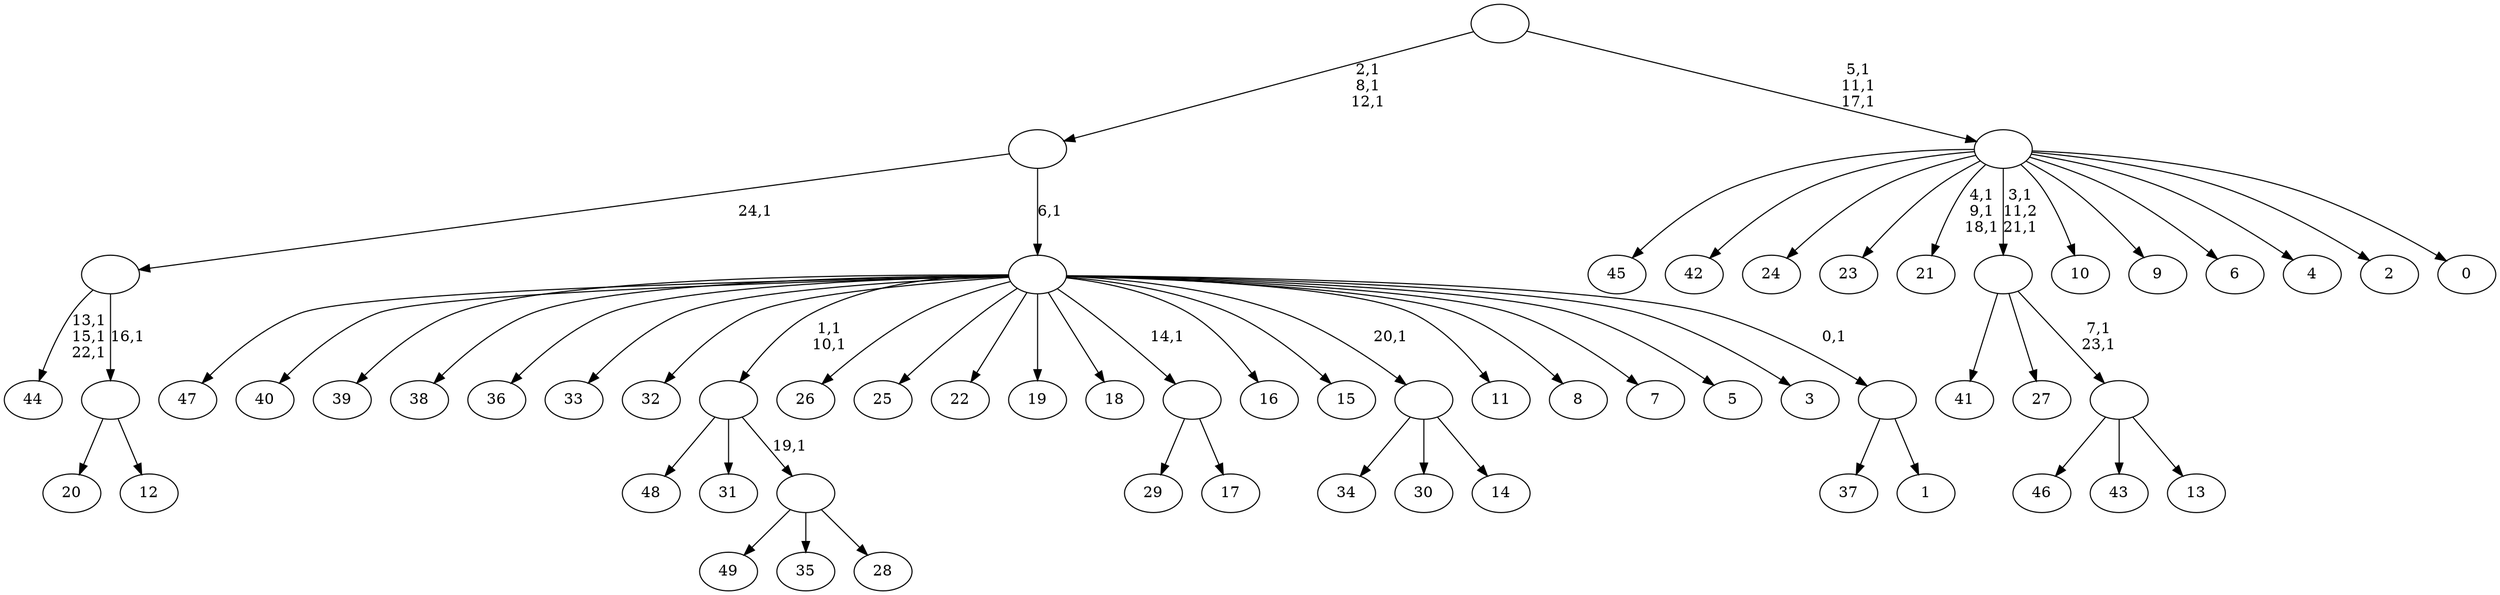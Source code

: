 digraph T {
	75 [label="49"]
	74 [label="48"]
	73 [label="47"]
	72 [label="46"]
	71 [label="45"]
	70 [label="44"]
	66 [label="43"]
	65 [label="42"]
	64 [label="41"]
	63 [label="40"]
	62 [label="39"]
	61 [label="38"]
	60 [label="37"]
	59 [label="36"]
	58 [label="35"]
	57 [label="34"]
	56 [label="33"]
	55 [label="32"]
	54 [label="31"]
	53 [label="30"]
	52 [label="29"]
	51 [label="28"]
	50 [label=""]
	49 [label=""]
	47 [label="27"]
	46 [label="26"]
	45 [label="25"]
	44 [label="24"]
	43 [label="23"]
	42 [label="22"]
	41 [label="21"]
	37 [label="20"]
	36 [label="19"]
	35 [label="18"]
	34 [label="17"]
	33 [label=""]
	32 [label="16"]
	31 [label="15"]
	30 [label="14"]
	29 [label=""]
	28 [label="13"]
	27 [label=""]
	25 [label=""]
	23 [label="12"]
	22 [label=""]
	21 [label=""]
	20 [label="11"]
	19 [label="10"]
	18 [label="9"]
	17 [label="8"]
	16 [label="7"]
	15 [label="6"]
	14 [label="5"]
	13 [label="4"]
	12 [label="3"]
	11 [label="2"]
	10 [label="1"]
	9 [label=""]
	8 [label=""]
	7 [label=""]
	4 [label="0"]
	3 [label=""]
	0 [label=""]
	50 -> 75 [label=""]
	50 -> 58 [label=""]
	50 -> 51 [label=""]
	49 -> 74 [label=""]
	49 -> 54 [label=""]
	49 -> 50 [label="19,1"]
	33 -> 52 [label=""]
	33 -> 34 [label=""]
	29 -> 57 [label=""]
	29 -> 53 [label=""]
	29 -> 30 [label=""]
	27 -> 72 [label=""]
	27 -> 66 [label=""]
	27 -> 28 [label=""]
	25 -> 27 [label="7,1\n23,1"]
	25 -> 64 [label=""]
	25 -> 47 [label=""]
	22 -> 37 [label=""]
	22 -> 23 [label=""]
	21 -> 70 [label="13,1\n15,1\n22,1"]
	21 -> 22 [label="16,1"]
	9 -> 60 [label=""]
	9 -> 10 [label=""]
	8 -> 49 [label="1,1\n10,1"]
	8 -> 73 [label=""]
	8 -> 63 [label=""]
	8 -> 62 [label=""]
	8 -> 61 [label=""]
	8 -> 59 [label=""]
	8 -> 56 [label=""]
	8 -> 55 [label=""]
	8 -> 46 [label=""]
	8 -> 45 [label=""]
	8 -> 42 [label=""]
	8 -> 36 [label=""]
	8 -> 35 [label=""]
	8 -> 33 [label="14,1"]
	8 -> 32 [label=""]
	8 -> 31 [label=""]
	8 -> 29 [label="20,1"]
	8 -> 20 [label=""]
	8 -> 17 [label=""]
	8 -> 16 [label=""]
	8 -> 14 [label=""]
	8 -> 12 [label=""]
	8 -> 9 [label="0,1"]
	7 -> 21 [label="24,1"]
	7 -> 8 [label="6,1"]
	3 -> 25 [label="3,1\n11,2\n21,1"]
	3 -> 41 [label="4,1\n9,1\n18,1"]
	3 -> 71 [label=""]
	3 -> 65 [label=""]
	3 -> 44 [label=""]
	3 -> 43 [label=""]
	3 -> 19 [label=""]
	3 -> 18 [label=""]
	3 -> 15 [label=""]
	3 -> 13 [label=""]
	3 -> 11 [label=""]
	3 -> 4 [label=""]
	0 -> 3 [label="5,1\n11,1\n17,1"]
	0 -> 7 [label="2,1\n8,1\n12,1"]
}
